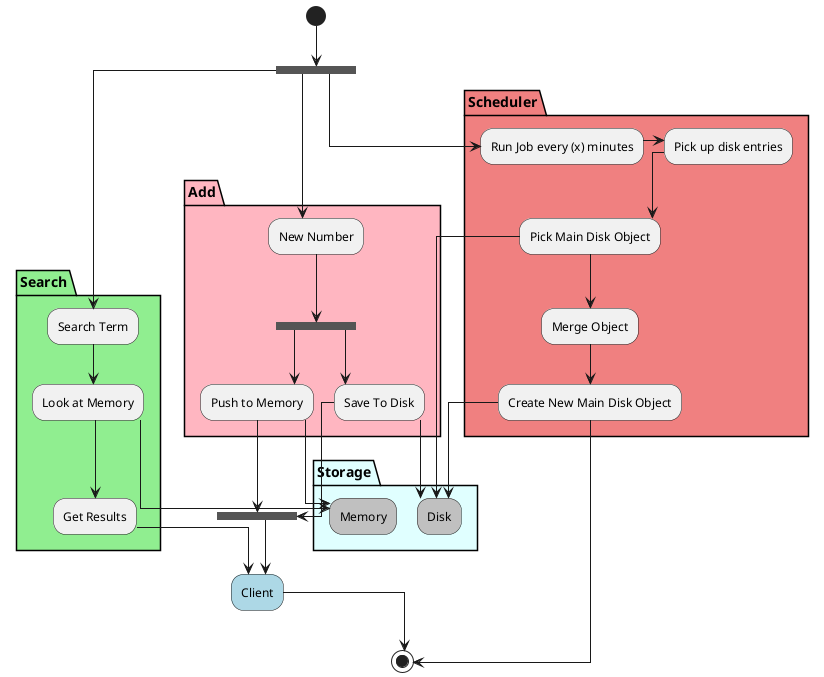 @startuml
skinparam linetype ortho
skinparam activity {
BackgroundColor<< Store >> Silver
BackgroundColor<< Client >> LightBlue
}

(*) --> ===BEGIN=== 

partition Search #LightGreen{
===BEGIN=== -->"Search Term"
"Search Term" --> "Look at Memory"
"Look at Memory" --> "Get Results"
}

partition Add #LightPink {
===BEGIN===  --> "New Number"
"New Number" --> === SAVE === 
=== SAVE === --> "Save To Disk"
=== SAVE === --> "Push to Memory"
}

partition Scheduler #LightCoral {
===BEGIN===  --> "Run Job every (x) minutes"
"Run Job every (x) minutes" -> "Pick up disk entries" 
"Pick up disk entries" --> "Pick Main Disk Object"
"Pick Main Disk Object" --> "Merge Object"
"Merge Object" --> "Create New Main Disk Object"
}

partition Storage #LightCyan {
"Push to Memory" --> "Memory" << Store >>
"Save To Disk" --> "Disk" << Store >>
}

"Create New Main Disk Object" --> "Disk"

"Get Results" --> "Client" << Client >>
"Look at Memory" --> "Memory"
"Pick Main Disk Object" --> "Disk"
"Save To Disk" --> === ADD ====
"Push to Memory" --> === ADD ====
=== ADD ==== --> "Client"
"Create New Main Disk Object" --> (*)
"Client" --> (*)
@enduml
